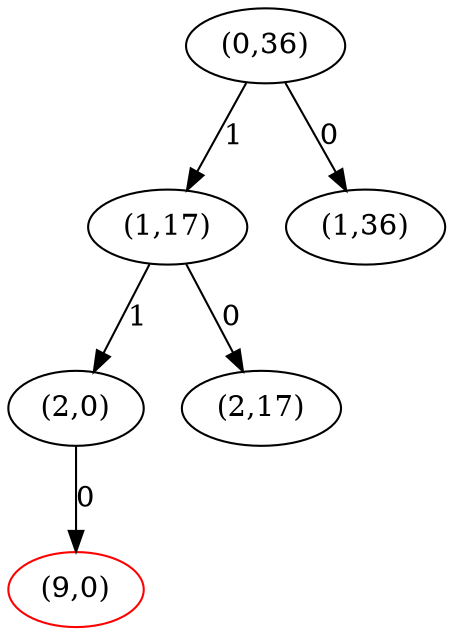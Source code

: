 strict digraph G {
  1 [ label="(1,17)" ];
  2 [ label="(1,36)" ];
  3 [ label="(0,36)" ];
  4 [ color="red" label="(9,0)" ];
  5 [ label="(2,0)" ];
  6 [ label="(2,17)" ];
  3 -> 1 [ color="black" label="1" ];
  3 -> 2 [ color="black" label="0" ];
  5 -> 4 [ color="black" label="0" ];
  1 -> 5 [ color="black" label="1" ];
  1 -> 6 [ color="black" label="0" ];
}
